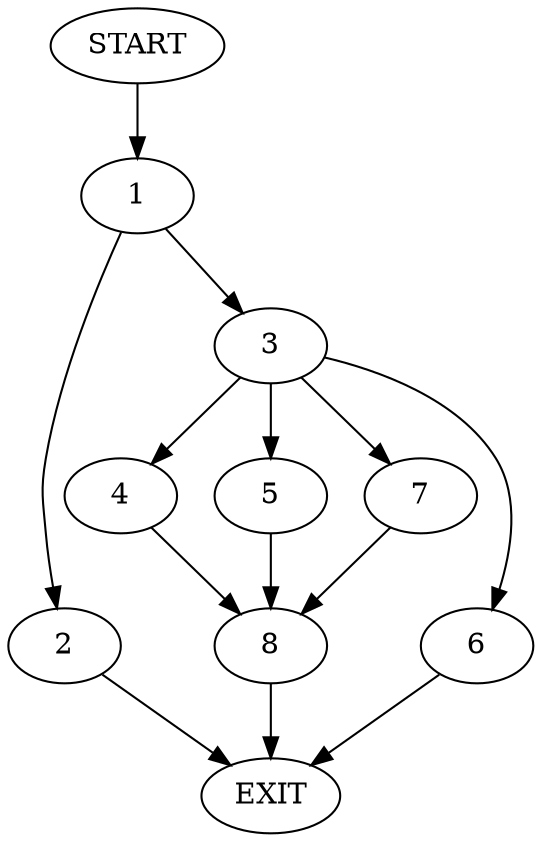 digraph {
0 [label="START"]
9 [label="EXIT"]
0 -> 1
1 -> 2
1 -> 3
3 -> 4
3 -> 5
3 -> 6
3 -> 7
2 -> 9
6 -> 9
7 -> 8
5 -> 8
4 -> 8
8 -> 9
}
